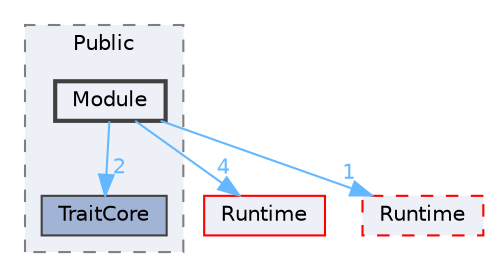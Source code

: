 digraph "Module"
{
 // INTERACTIVE_SVG=YES
 // LATEX_PDF_SIZE
  bgcolor="transparent";
  edge [fontname=Helvetica,fontsize=10,labelfontname=Helvetica,labelfontsize=10];
  node [fontname=Helvetica,fontsize=10,shape=box,height=0.2,width=0.4];
  compound=true
  subgraph clusterdir_d648a13db9274bdc4841efe443a96b2c {
    graph [ bgcolor="#edf0f7", pencolor="grey50", label="Public", fontname=Helvetica,fontsize=10 style="filled,dashed", URL="dir_d648a13db9274bdc4841efe443a96b2c.html",tooltip=""]
  dir_609c5e18024af8785b85702287b00dac [label="TraitCore", fillcolor="#a2b4d6", color="grey25", style="filled", URL="dir_609c5e18024af8785b85702287b00dac.html",tooltip=""];
  dir_a265dc84f33aaa6bccc6ca9adaa8bc71 [label="Module", fillcolor="#edf0f7", color="grey25", style="filled,bold", URL="dir_a265dc84f33aaa6bccc6ca9adaa8bc71.html",tooltip=""];
  }
  dir_7536b172fbd480bfd146a1b1acd6856b [label="Runtime", fillcolor="#edf0f7", color="red", style="filled", URL="dir_7536b172fbd480bfd146a1b1acd6856b.html",tooltip=""];
  dir_a60e1ce30f7313164a0e11a69cddad56 [label="Runtime", fillcolor="#edf0f7", color="red", style="filled,dashed", URL="dir_a60e1ce30f7313164a0e11a69cddad56.html",tooltip=""];
  dir_a265dc84f33aaa6bccc6ca9adaa8bc71->dir_609c5e18024af8785b85702287b00dac [headlabel="2", labeldistance=1.5 headhref="dir_000662_001205.html" href="dir_000662_001205.html" color="steelblue1" fontcolor="steelblue1"];
  dir_a265dc84f33aaa6bccc6ca9adaa8bc71->dir_7536b172fbd480bfd146a1b1acd6856b [headlabel="4", labeldistance=1.5 headhref="dir_000662_000984.html" href="dir_000662_000984.html" color="steelblue1" fontcolor="steelblue1"];
  dir_a265dc84f33aaa6bccc6ca9adaa8bc71->dir_a60e1ce30f7313164a0e11a69cddad56 [headlabel="1", labeldistance=1.5 headhref="dir_000662_000983.html" href="dir_000662_000983.html" color="steelblue1" fontcolor="steelblue1"];
}
